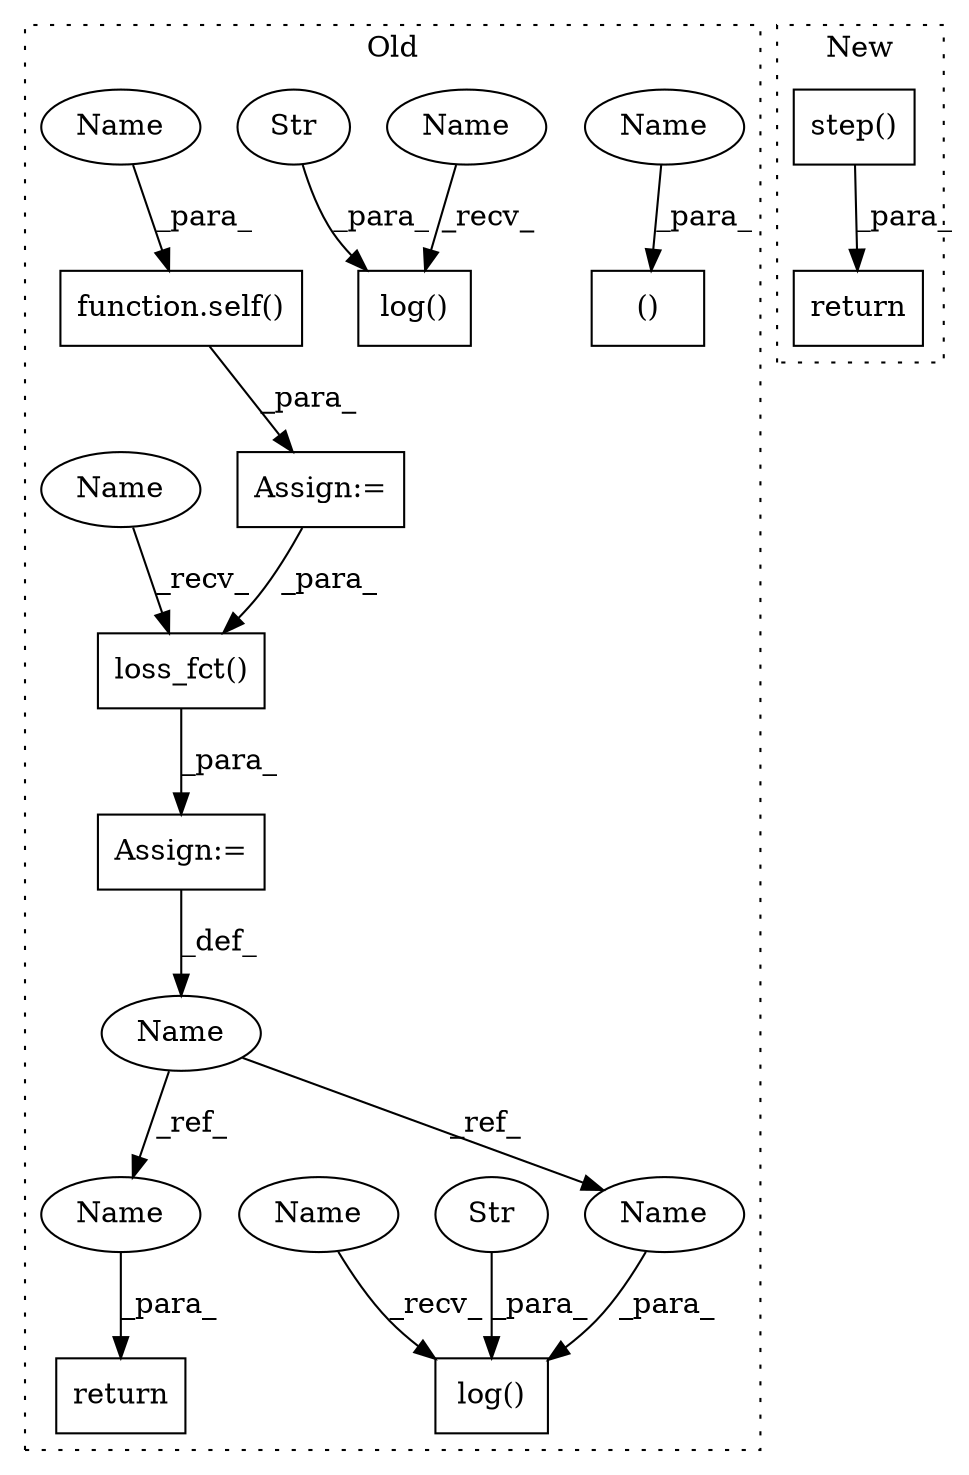 digraph G {
subgraph cluster0 {
1 [label="function.self()" a="75" s="7443,7454" l="5,1" shape="box"];
3 [label="Assign:=" a="68" s="8003" l="3" shape="box"];
4 [label="Assign:=" a="68" s="8044" l="3" shape="box"];
6 [label="return" a="93" s="8289" l="7" shape="box"];
7 [label="log()" a="75" s="8086,8111" l="9,46" shape="box"];
8 [label="log()" a="75" s="8203,8233" l="9,46" shape="box"];
9 [label="Str" a="66" s="8212" l="8" shape="ellipse"];
10 [label="Str" a="66" s="8095" l="10" shape="ellipse"];
11 [label="Name" a="87" s="8040" l="4" shape="ellipse"];
12 [label="()" a="54" s="7315" l="15" shape="box"];
13 [label="loss_fct()" a="75" s="8047,8075" l="14,1" shape="box"];
14 [label="Name" a="87" s="8296" l="4" shape="ellipse"];
15 [label="Name" a="87" s="8107" l="4" shape="ellipse"];
16 [label="Name" a="87" s="7309" l="6" shape="ellipse"];
17 [label="Name" a="87" s="7448" l="6" shape="ellipse"];
18 [label="Name" a="87" s="8086" l="4" shape="ellipse"];
19 [label="Name" a="87" s="8203" l="4" shape="ellipse"];
20 [label="Name" a="87" s="8047" l="4" shape="ellipse"];
label = "Old";
style="dotted";
}
subgraph cluster1 {
2 [label="step()" a="75" s="7694" l="61" shape="box"];
5 [label="return" a="93" s="7687" l="7" shape="box"];
label = "New";
style="dotted";
}
1 -> 3 [label="_para_"];
2 -> 5 [label="_para_"];
3 -> 13 [label="_para_"];
4 -> 11 [label="_def_"];
9 -> 8 [label="_para_"];
10 -> 7 [label="_para_"];
11 -> 14 [label="_ref_"];
11 -> 15 [label="_ref_"];
13 -> 4 [label="_para_"];
14 -> 6 [label="_para_"];
15 -> 7 [label="_para_"];
16 -> 12 [label="_para_"];
17 -> 1 [label="_para_"];
18 -> 7 [label="_recv_"];
19 -> 8 [label="_recv_"];
20 -> 13 [label="_recv_"];
}